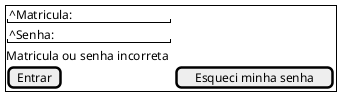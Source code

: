 @startsalt
{+
  "^Matricula:         "
  "^Senha:             "
  Matricula ou senha incorreta
  [Entrar] | [Esqueci minha senha]
}
@endsalt
